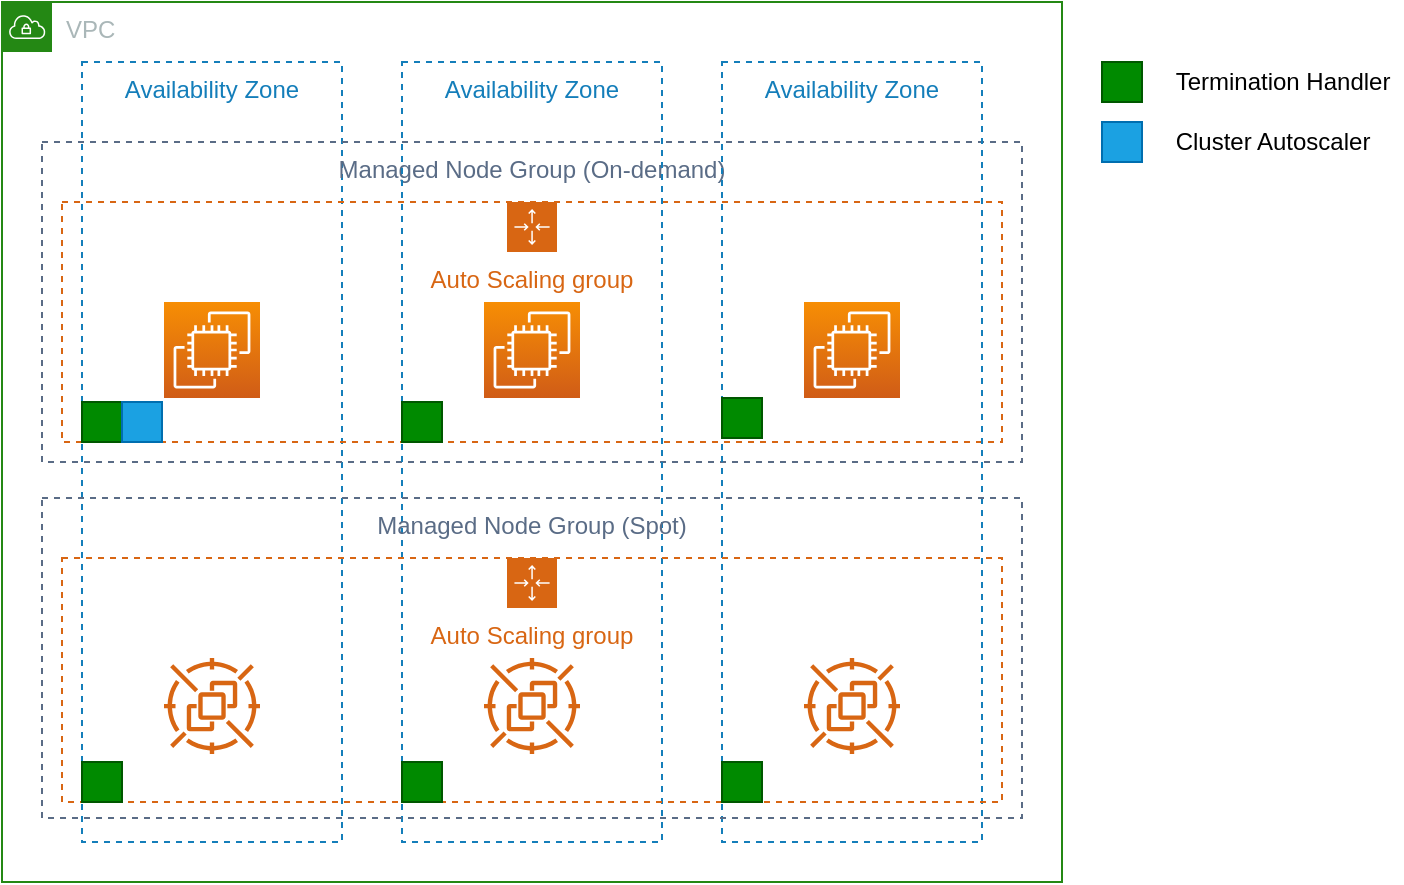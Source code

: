 <mxfile>
    <diagram id="YnobuXz7gCkH6GcwUm1q" name="Page-1">
        <mxGraphModel dx="626" dy="360" grid="1" gridSize="10" guides="1" tooltips="1" connect="1" arrows="1" fold="1" page="1" pageScale="1" pageWidth="827" pageHeight="1169" math="0" shadow="0">
            <root>
                <mxCell id="0"/>
                <mxCell id="1" parent="0"/>
                <mxCell id="2" value="Availability Zone" style="fillColor=none;strokeColor=#147EBA;dashed=1;verticalAlign=top;fontStyle=0;fontColor=#147EBA;" vertex="1" parent="1">
                    <mxGeometry x="40" y="30" width="130" height="390" as="geometry"/>
                </mxCell>
                <mxCell id="3" value="Managed Node Group (On-demand)" style="fillColor=none;strokeColor=#5A6C86;dashed=1;verticalAlign=top;fontStyle=0;fontColor=#5A6C86;" vertex="1" parent="1">
                    <mxGeometry x="20" y="70" width="490" height="160" as="geometry"/>
                </mxCell>
                <mxCell id="4" value="Auto Scaling group" style="points=[[0,0],[0.25,0],[0.5,0],[0.75,0],[1,0],[1,0.25],[1,0.5],[1,0.75],[1,1],[0.75,1],[0.5,1],[0.25,1],[0,1],[0,0.75],[0,0.5],[0,0.25]];outlineConnect=0;gradientColor=none;html=1;whiteSpace=wrap;fontSize=12;fontStyle=0;shape=mxgraph.aws4.groupCenter;grIcon=mxgraph.aws4.group_auto_scaling_group;grStroke=1;strokeColor=#D86613;fillColor=none;verticalAlign=top;align=center;fontColor=#D86613;dashed=1;spacingTop=25;" vertex="1" parent="1">
                    <mxGeometry x="30" y="100" width="470" height="120" as="geometry"/>
                </mxCell>
                <mxCell id="5" value="" style="points=[[0,0,0],[0.25,0,0],[0.5,0,0],[0.75,0,0],[1,0,0],[0,1,0],[0.25,1,0],[0.5,1,0],[0.75,1,0],[1,1,0],[0,0.25,0],[0,0.5,0],[0,0.75,0],[1,0.25,0],[1,0.5,0],[1,0.75,0]];outlineConnect=0;fontColor=#232F3E;gradientColor=#F78E04;gradientDirection=north;fillColor=#D05C17;strokeColor=#ffffff;dashed=0;verticalLabelPosition=bottom;verticalAlign=top;align=center;html=1;fontSize=12;fontStyle=0;aspect=fixed;shape=mxgraph.aws4.resourceIcon;resIcon=mxgraph.aws4.ec2;" vertex="1" parent="1">
                    <mxGeometry x="81" y="150" width="48" height="48" as="geometry"/>
                </mxCell>
                <mxCell id="6" value="Availability Zone" style="fillColor=none;strokeColor=#147EBA;dashed=1;verticalAlign=top;fontStyle=0;fontColor=#147EBA;" vertex="1" parent="1">
                    <mxGeometry x="200" y="30" width="130" height="390" as="geometry"/>
                </mxCell>
                <mxCell id="7" value="Availability Zone" style="fillColor=none;strokeColor=#147EBA;dashed=1;verticalAlign=top;fontStyle=0;fontColor=#147EBA;" vertex="1" parent="1">
                    <mxGeometry x="360" y="30" width="130" height="390" as="geometry"/>
                </mxCell>
                <mxCell id="8" value="" style="outlineConnect=0;fontColor=#232F3E;gradientColor=none;fillColor=#D86613;strokeColor=none;dashed=0;verticalLabelPosition=bottom;verticalAlign=top;align=center;html=1;fontSize=12;fontStyle=0;aspect=fixed;pointerEvents=1;shape=mxgraph.aws4.spot_instance;" vertex="1" parent="1">
                    <mxGeometry x="401" y="328" width="48" height="48" as="geometry"/>
                </mxCell>
                <mxCell id="9" value="" style="points=[[0,0,0],[0.25,0,0],[0.5,0,0],[0.75,0,0],[1,0,0],[0,1,0],[0.25,1,0],[0.5,1,0],[0.75,1,0],[1,1,0],[0,0.25,0],[0,0.5,0],[0,0.75,0],[1,0.25,0],[1,0.5,0],[1,0.75,0]];outlineConnect=0;fontColor=#232F3E;gradientColor=#F78E04;gradientDirection=north;fillColor=#D05C17;strokeColor=#ffffff;dashed=0;verticalLabelPosition=bottom;verticalAlign=top;align=center;html=1;fontSize=12;fontStyle=0;aspect=fixed;shape=mxgraph.aws4.resourceIcon;resIcon=mxgraph.aws4.ec2;" vertex="1" parent="1">
                    <mxGeometry x="241" y="150" width="48" height="48" as="geometry"/>
                </mxCell>
                <mxCell id="10" value="" style="points=[[0,0,0],[0.25,0,0],[0.5,0,0],[0.75,0,0],[1,0,0],[0,1,0],[0.25,1,0],[0.5,1,0],[0.75,1,0],[1,1,0],[0,0.25,0],[0,0.5,0],[0,0.75,0],[1,0.25,0],[1,0.5,0],[1,0.75,0]];outlineConnect=0;fontColor=#232F3E;gradientColor=#F78E04;gradientDirection=north;fillColor=#D05C17;strokeColor=#ffffff;dashed=0;verticalLabelPosition=bottom;verticalAlign=top;align=center;html=1;fontSize=12;fontStyle=0;aspect=fixed;shape=mxgraph.aws4.resourceIcon;resIcon=mxgraph.aws4.ec2;" vertex="1" parent="1">
                    <mxGeometry x="401" y="150" width="48" height="48" as="geometry"/>
                </mxCell>
                <mxCell id="11" value="Managed Node Group (Spot)" style="fillColor=none;strokeColor=#5A6C86;dashed=1;verticalAlign=top;fontStyle=0;fontColor=#5A6C86;" vertex="1" parent="1">
                    <mxGeometry x="20" y="248" width="490" height="160" as="geometry"/>
                </mxCell>
                <mxCell id="12" value="Auto Scaling group" style="points=[[0,0],[0.25,0],[0.5,0],[0.75,0],[1,0],[1,0.25],[1,0.5],[1,0.75],[1,1],[0.75,1],[0.5,1],[0.25,1],[0,1],[0,0.75],[0,0.5],[0,0.25]];outlineConnect=0;gradientColor=none;html=1;whiteSpace=wrap;fontSize=12;fontStyle=0;shape=mxgraph.aws4.groupCenter;grIcon=mxgraph.aws4.group_auto_scaling_group;grStroke=1;strokeColor=#D86613;fillColor=none;verticalAlign=top;align=center;fontColor=#D86613;dashed=1;spacingTop=25;" vertex="1" parent="1">
                    <mxGeometry x="30" y="278" width="470" height="122" as="geometry"/>
                </mxCell>
                <mxCell id="13" value="" style="outlineConnect=0;fontColor=#232F3E;gradientColor=none;fillColor=#D86613;strokeColor=none;dashed=0;verticalLabelPosition=bottom;verticalAlign=top;align=center;html=1;fontSize=12;fontStyle=0;aspect=fixed;pointerEvents=1;shape=mxgraph.aws4.spot_instance;" vertex="1" parent="1">
                    <mxGeometry x="81" y="328" width="48" height="48" as="geometry"/>
                </mxCell>
                <mxCell id="14" value="" style="outlineConnect=0;fontColor=#232F3E;gradientColor=none;fillColor=#D86613;strokeColor=none;dashed=0;verticalLabelPosition=bottom;verticalAlign=top;align=center;html=1;fontSize=12;fontStyle=0;aspect=fixed;pointerEvents=1;shape=mxgraph.aws4.spot_instance;" vertex="1" parent="1">
                    <mxGeometry x="241" y="328" width="48" height="48" as="geometry"/>
                </mxCell>
                <mxCell id="15" value="VPC" style="points=[[0,0],[0.25,0],[0.5,0],[0.75,0],[1,0],[1,0.25],[1,0.5],[1,0.75],[1,1],[0.75,1],[0.5,1],[0.25,1],[0,1],[0,0.75],[0,0.5],[0,0.25]];outlineConnect=0;gradientColor=none;html=1;whiteSpace=wrap;fontSize=12;fontStyle=0;shape=mxgraph.aws4.group;grIcon=mxgraph.aws4.group_vpc;strokeColor=#248814;fillColor=none;verticalAlign=top;align=left;spacingLeft=30;fontColor=#AAB7B8;dashed=0;" vertex="1" parent="1">
                    <mxGeometry width="530" height="440" as="geometry"/>
                </mxCell>
                <mxCell id="17" value="" style="whiteSpace=wrap;html=1;aspect=fixed;fillColor=#008a00;strokeColor=#005700;fontColor=#ffffff;" vertex="1" parent="1">
                    <mxGeometry x="550" y="30" width="20" height="20" as="geometry"/>
                </mxCell>
                <mxCell id="18" value="" style="whiteSpace=wrap;html=1;aspect=fixed;fillColor=#008a00;strokeColor=#005700;fontColor=#ffffff;" vertex="1" parent="1">
                    <mxGeometry x="360" y="198" width="20" height="20" as="geometry"/>
                </mxCell>
                <mxCell id="19" value="" style="whiteSpace=wrap;html=1;aspect=fixed;fillColor=#008a00;strokeColor=#005700;fontColor=#ffffff;" vertex="1" parent="1">
                    <mxGeometry x="200" y="200" width="20" height="20" as="geometry"/>
                </mxCell>
                <mxCell id="20" value="" style="whiteSpace=wrap;html=1;aspect=fixed;fillColor=#008a00;strokeColor=#005700;fontColor=#ffffff;" vertex="1" parent="1">
                    <mxGeometry x="40" y="200" width="20" height="20" as="geometry"/>
                </mxCell>
                <mxCell id="21" value="" style="whiteSpace=wrap;html=1;aspect=fixed;fillColor=#008a00;strokeColor=#005700;fontColor=#ffffff;" vertex="1" parent="1">
                    <mxGeometry x="360" y="380" width="20" height="20" as="geometry"/>
                </mxCell>
                <mxCell id="22" value="" style="whiteSpace=wrap;html=1;aspect=fixed;fillColor=#008a00;strokeColor=#005700;fontColor=#ffffff;" vertex="1" parent="1">
                    <mxGeometry x="200" y="380" width="20" height="20" as="geometry"/>
                </mxCell>
                <mxCell id="23" value="" style="whiteSpace=wrap;html=1;aspect=fixed;fillColor=#008a00;strokeColor=#005700;fontColor=#ffffff;" vertex="1" parent="1">
                    <mxGeometry x="40" y="380" width="20" height="20" as="geometry"/>
                </mxCell>
                <mxCell id="24" value="" style="whiteSpace=wrap;html=1;aspect=fixed;fillColor=#1ba1e2;strokeColor=#006EAF;fontColor=#ffffff;" vertex="1" parent="1">
                    <mxGeometry x="550" y="60" width="20" height="20" as="geometry"/>
                </mxCell>
                <mxCell id="25" value="" style="whiteSpace=wrap;html=1;aspect=fixed;fillColor=#1ba1e2;strokeColor=#006EAF;fontColor=#ffffff;" vertex="1" parent="1">
                    <mxGeometry x="60" y="200" width="20" height="20" as="geometry"/>
                </mxCell>
                <mxCell id="26" value="Termination Handler" style="text;html=1;align=center;verticalAlign=middle;resizable=0;points=[];autosize=1;strokeColor=none;" vertex="1" parent="1">
                    <mxGeometry x="580" y="30" width="120" height="20" as="geometry"/>
                </mxCell>
                <mxCell id="27" value="Cluster Autoscaler" style="text;html=1;align=center;verticalAlign=middle;resizable=0;points=[];autosize=1;strokeColor=none;" vertex="1" parent="1">
                    <mxGeometry x="580" y="60" width="110" height="20" as="geometry"/>
                </mxCell>
            </root>
        </mxGraphModel>
    </diagram>
</mxfile>